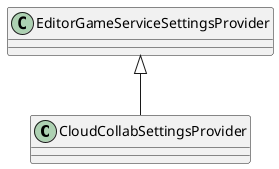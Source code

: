 @startuml
class CloudCollabSettingsProvider {
}
EditorGameServiceSettingsProvider <|-- CloudCollabSettingsProvider
@enduml
